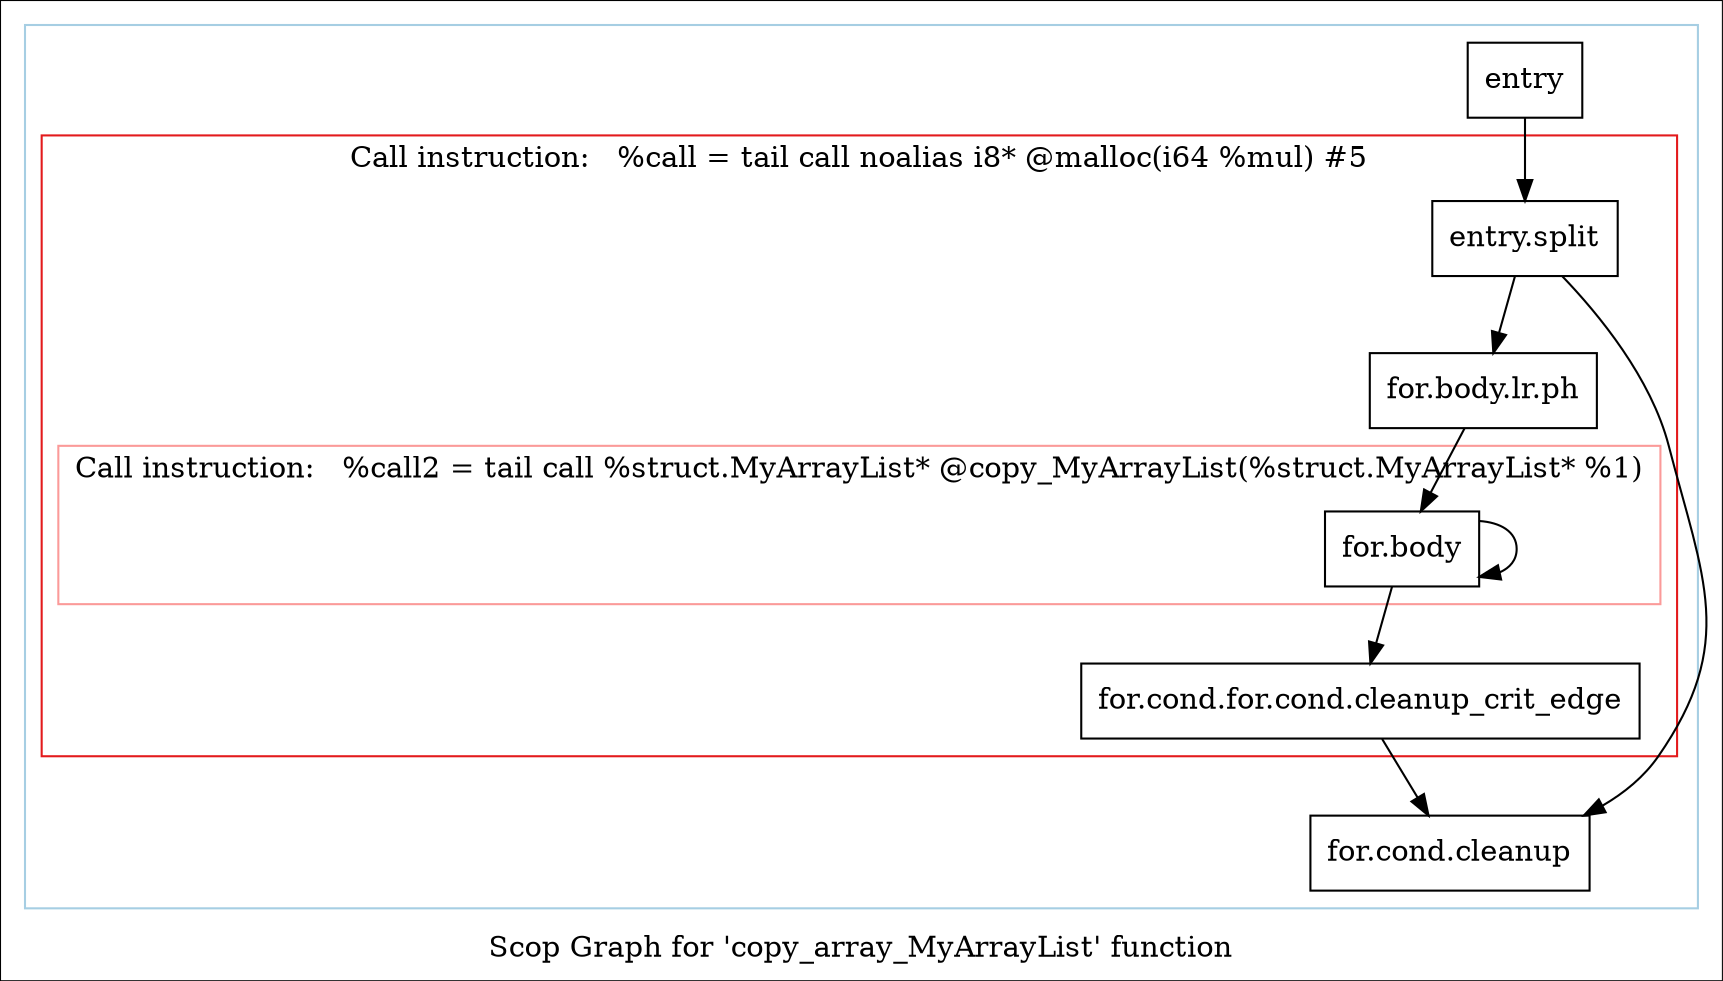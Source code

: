 digraph "Scop Graph for 'copy_array_MyArrayList' function" {
	label="Scop Graph for 'copy_array_MyArrayList' function";

	Node0xd1ac7a0 [shape=record,label="{entry}"];
	Node0xd1ac7a0 -> Node0xd0fcbd0;
	Node0xd0fcbd0 [shape=record,label="{entry.split}"];
	Node0xd0fcbd0 -> Node0xd110630;
	Node0xd0fcbd0 -> Node0xd01be10;
	Node0xd110630 [shape=record,label="{for.cond.cleanup}"];
	Node0xd01be10 [shape=record,label="{for.body.lr.ph}"];
	Node0xd01be10 -> Node0xd0a5b00;
	Node0xd0a5b00 [shape=record,label="{for.body}"];
	Node0xd0a5b00 -> Node0xd0a5b00[constraint=false];
	Node0xd0a5b00 -> Node0xd12f680;
	Node0xd12f680 [shape=record,label="{for.cond.for.cond.cleanup_crit_edge}"];
	Node0xd12f680 -> Node0xd110630;
	colorscheme = "paired12"
        subgraph cluster_0xd12ada0 {
          label = "";
          style = solid;
          color = 1
          subgraph cluster_0xd0a42c0 {
            label = "Call instruction:   %call = tail call noalias i8* @malloc(i64 %mul) #5";
            style = solid;
            color = 6
            subgraph cluster_0xd0cb400 {
              label = "Call instruction:   %call2 = tail call %struct.MyArrayList* @copy_MyArrayList(%struct.MyArrayList* %1)";
              style = solid;
              color = 5
              Node0xd0a5b00;
            }
            Node0xd0fcbd0;
            Node0xd01be10;
            Node0xd12f680;
          }
          Node0xd1ac7a0;
          Node0xd110630;
        }
}
